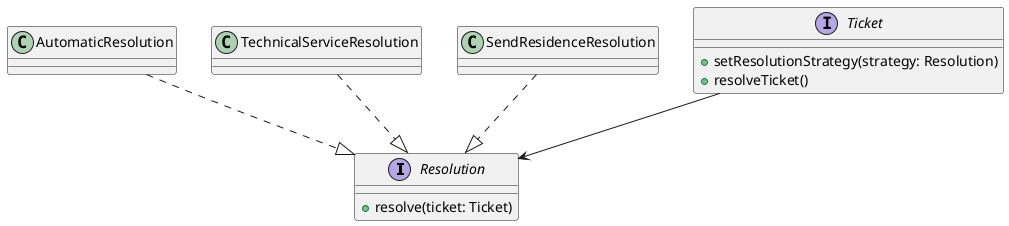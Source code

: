 @startuml

interface Resolution {
    +resolve(ticket: Ticket)
}

class AutomaticResolution
class TechnicalServiceResolution
class SendResidenceResolution

interface Ticket {
    +setResolutionStrategy(strategy: Resolution)
    +resolveTicket()
}

AutomaticResolution ..|> Resolution
TechnicalServiceResolution ..|> Resolution
SendResidenceResolution ..|> Resolution
Ticket --> Resolution
@enduml
